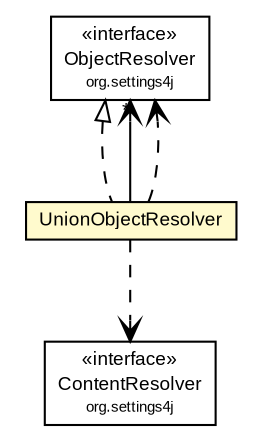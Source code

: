 #!/usr/local/bin/dot
#
# Class diagram 
# Generated by UMLGraph version R5_6-24-gf6e263 (http://www.umlgraph.org/)
#

digraph G {
	edge [fontname="arial",fontsize=10,labelfontname="arial",labelfontsize=10];
	node [fontname="arial",fontsize=10,shape=plaintext];
	nodesep=0.25;
	ranksep=0.5;
	// org.settings4j.ObjectResolver
	c4216 [label=<<table title="org.settings4j.ObjectResolver" border="0" cellborder="1" cellspacing="0" cellpadding="2" port="p" href="../ObjectResolver.html">
		<tr><td><table border="0" cellspacing="0" cellpadding="1">
<tr><td align="center" balign="center"> &#171;interface&#187; </td></tr>
<tr><td align="center" balign="center"> ObjectResolver </td></tr>
<tr><td align="center" balign="center"><font point-size="7.0"> org.settings4j </font></td></tr>
		</table></td></tr>
		</table>>, URL="../ObjectResolver.html", fontname="arial", fontcolor="black", fontsize=9.0];
	// org.settings4j.ContentResolver
	c4218 [label=<<table title="org.settings4j.ContentResolver" border="0" cellborder="1" cellspacing="0" cellpadding="2" port="p" href="../ContentResolver.html">
		<tr><td><table border="0" cellspacing="0" cellpadding="1">
<tr><td align="center" balign="center"> &#171;interface&#187; </td></tr>
<tr><td align="center" balign="center"> ContentResolver </td></tr>
<tr><td align="center" balign="center"><font point-size="7.0"> org.settings4j </font></td></tr>
		</table></td></tr>
		</table>>, URL="../ContentResolver.html", fontname="arial", fontcolor="black", fontsize=9.0];
	// org.settings4j.objectresolver.UnionObjectResolver
	c4235 [label=<<table title="org.settings4j.objectresolver.UnionObjectResolver" border="0" cellborder="1" cellspacing="0" cellpadding="2" port="p" bgcolor="lemonChiffon" href="./UnionObjectResolver.html">
		<tr><td><table border="0" cellspacing="0" cellpadding="1">
<tr><td align="center" balign="center"> UnionObjectResolver </td></tr>
		</table></td></tr>
		</table>>, URL="./UnionObjectResolver.html", fontname="arial", fontcolor="black", fontsize=9.0];
	//org.settings4j.objectresolver.UnionObjectResolver implements org.settings4j.ObjectResolver
	c4216:p -> c4235:p [dir=back,arrowtail=empty,style=dashed];
	// org.settings4j.objectresolver.UnionObjectResolver NAVASSOC org.settings4j.ObjectResolver
	c4235:p -> c4216:p [taillabel="", label="", headlabel="*", fontname="arial", fontcolor="black", fontsize=10.0, color="black", arrowhead=open];
	// org.settings4j.objectresolver.UnionObjectResolver DEPEND org.settings4j.ObjectResolver
	c4235:p -> c4216:p [taillabel="", label="", headlabel="", fontname="arial", fontcolor="black", fontsize=10.0, color="black", arrowhead=open, style=dashed];
	// org.settings4j.objectresolver.UnionObjectResolver DEPEND org.settings4j.ContentResolver
	c4235:p -> c4218:p [taillabel="", label="", headlabel="", fontname="arial", fontcolor="black", fontsize=10.0, color="black", arrowhead=open, style=dashed];
}

